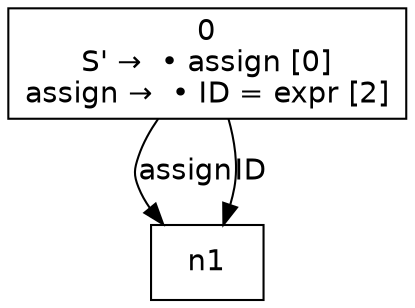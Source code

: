 digraph d{
node [fontname=Helvetica,shape=box];
edge [fontname=Helvetica];
n0 [label=<0<br />S' →  • assign [0]<br />assign →  • ID = expr [2]>];
n0 -> n1 [label="assign"];
n0 -> n1 [label="ID"];
}